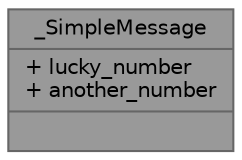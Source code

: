digraph "_SimpleMessage"
{
 // LATEX_PDF_SIZE
  bgcolor="transparent";
  edge [fontname=Helvetica,fontsize=10,labelfontname=Helvetica,labelfontsize=10];
  node [fontname=Helvetica,fontsize=10,shape=box,height=0.2,width=0.4];
  Node1 [shape=record,label="{_SimpleMessage\n|+ lucky_number\l+ another_number\l|}",height=0.2,width=0.4,color="gray40", fillcolor="grey60", style="filled", fontcolor="black",tooltip=" "];
}
